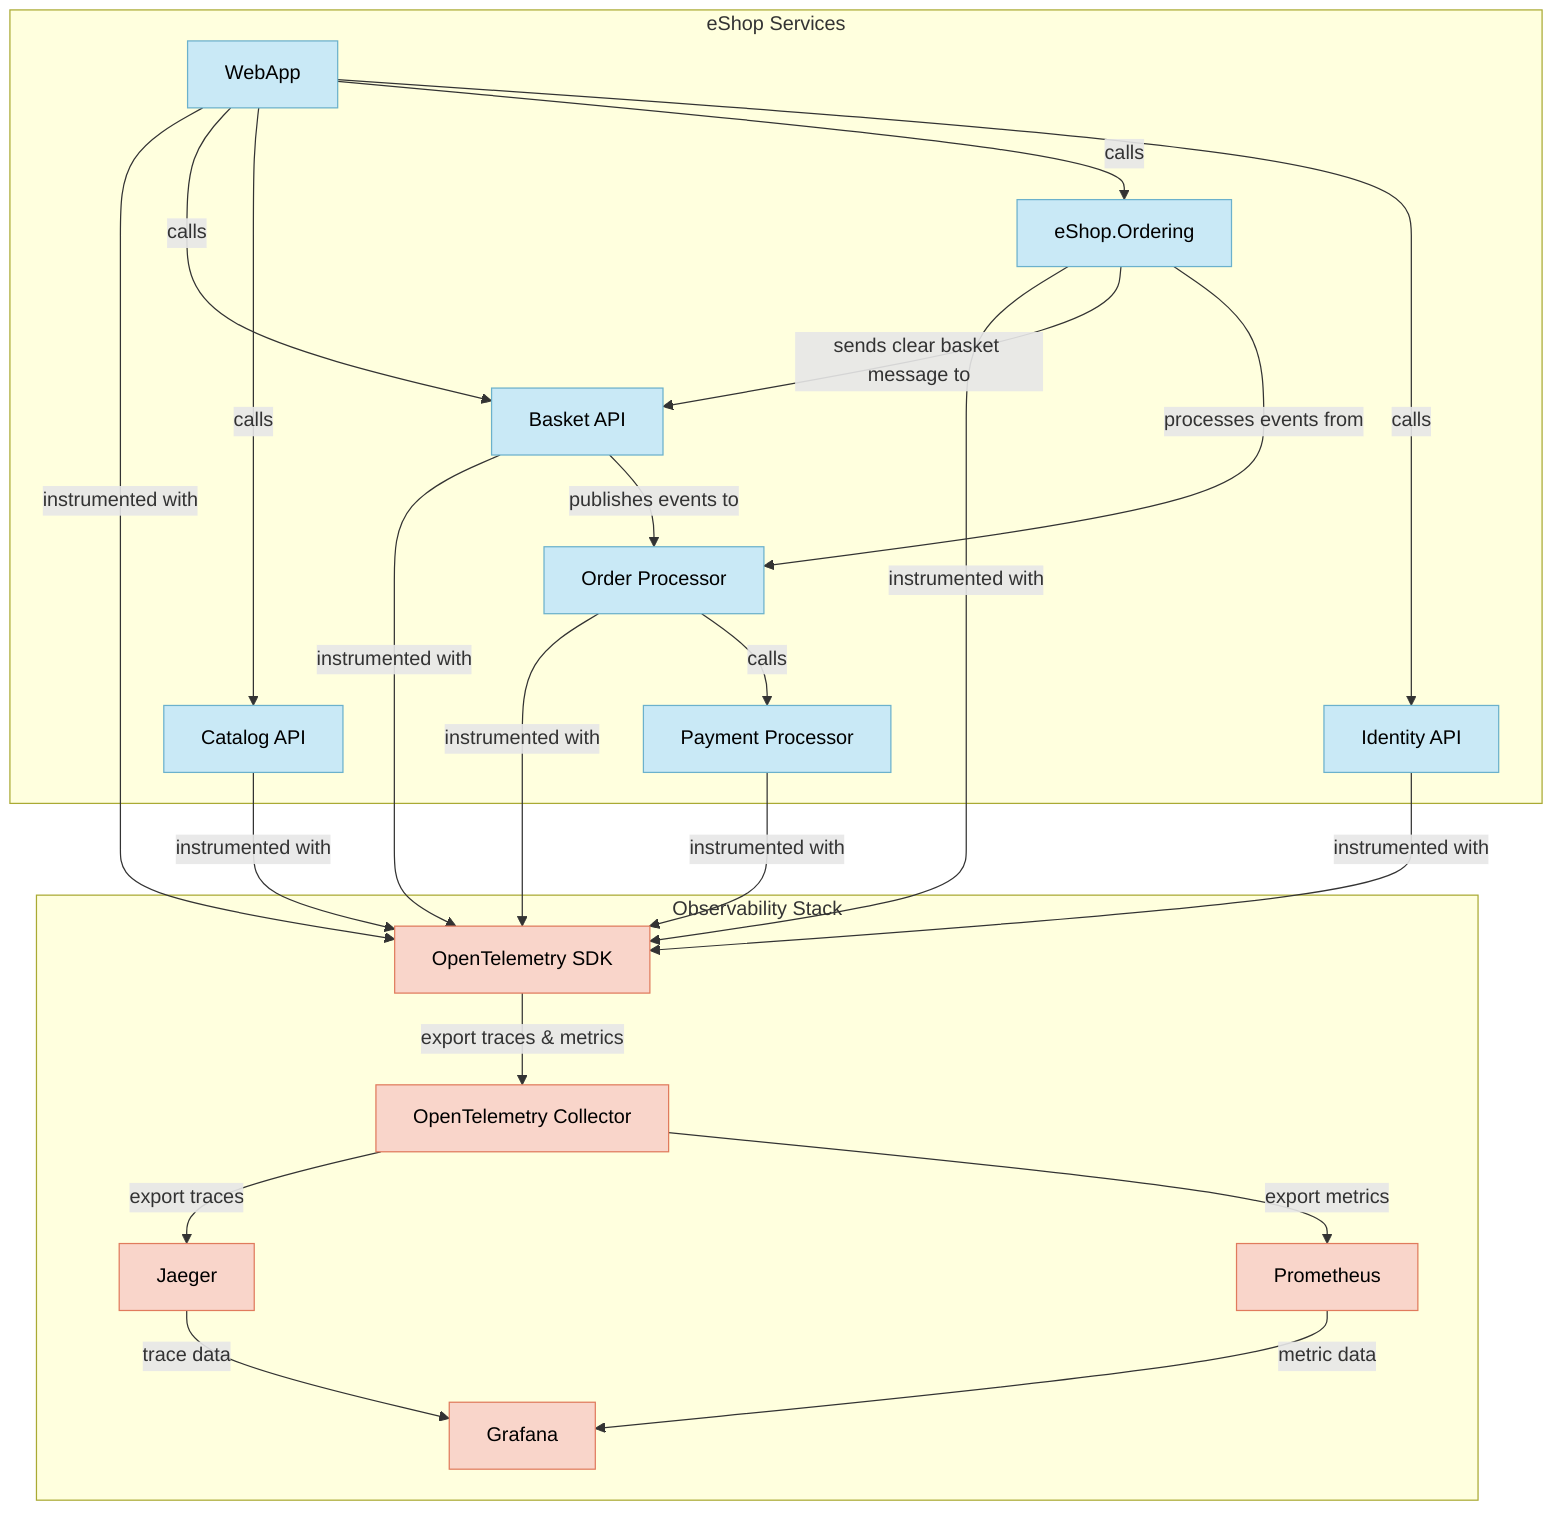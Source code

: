 flowchart TD
    subgraph "eShop Services"
        webapp["WebApp"]
        basket["Basket API"]
        catalog["Catalog API"]
        ordering["eShop.Ordering"]
        identity["Identity API"]
        orderproc["Order Processor"]
        payproc["Payment Processor"]
    end

    subgraph "Observability Stack"
        otel["OpenTelemetry SDK"]
        collector["OpenTelemetry Collector"]
        jaeger["Jaeger"]
        prometheus["Prometheus"]
        grafana["Grafana"]
    end

%% Service to OpenTelemetry connections
    webapp -->|instrumented with| otel
    basket -->|instrumented with| otel
    catalog -->|instrumented with| otel
    ordering -->|instrumented with| otel
    identity -->|instrumented with| otel
    orderproc -->|instrumented with| otel
    payproc -->|instrumented with| otel

%% OpenTelemetry data flow
    otel -->|export traces & metrics| collector
    collector -->|export traces| jaeger
    collector -->|export metrics| prometheus

%% Visualization connections
    jaeger -->|trace data| grafana
    prometheus -->|metric data| grafana

%% Inter-service communications
    webapp -->|calls| basket
    webapp -->|calls| catalog
    webapp -->|calls| ordering
    webapp -->|calls| identity
    ordering -->|sends clear basket message to| basket
    basket -->|publishes events to| orderproc
    ordering -->|processes events from| orderproc
    orderproc -->|calls| payproc

%% Style
    classDef service fill:#c9e9f6,stroke:#6bb1cc,color:black
    classDef observability fill:#f9d5ca,stroke:#e07b5d,color:black

    class webapp,basket,catalog,ordering,identity,orderproc,payproc service
    class otel,collector,jaeger,prometheus,grafana observability